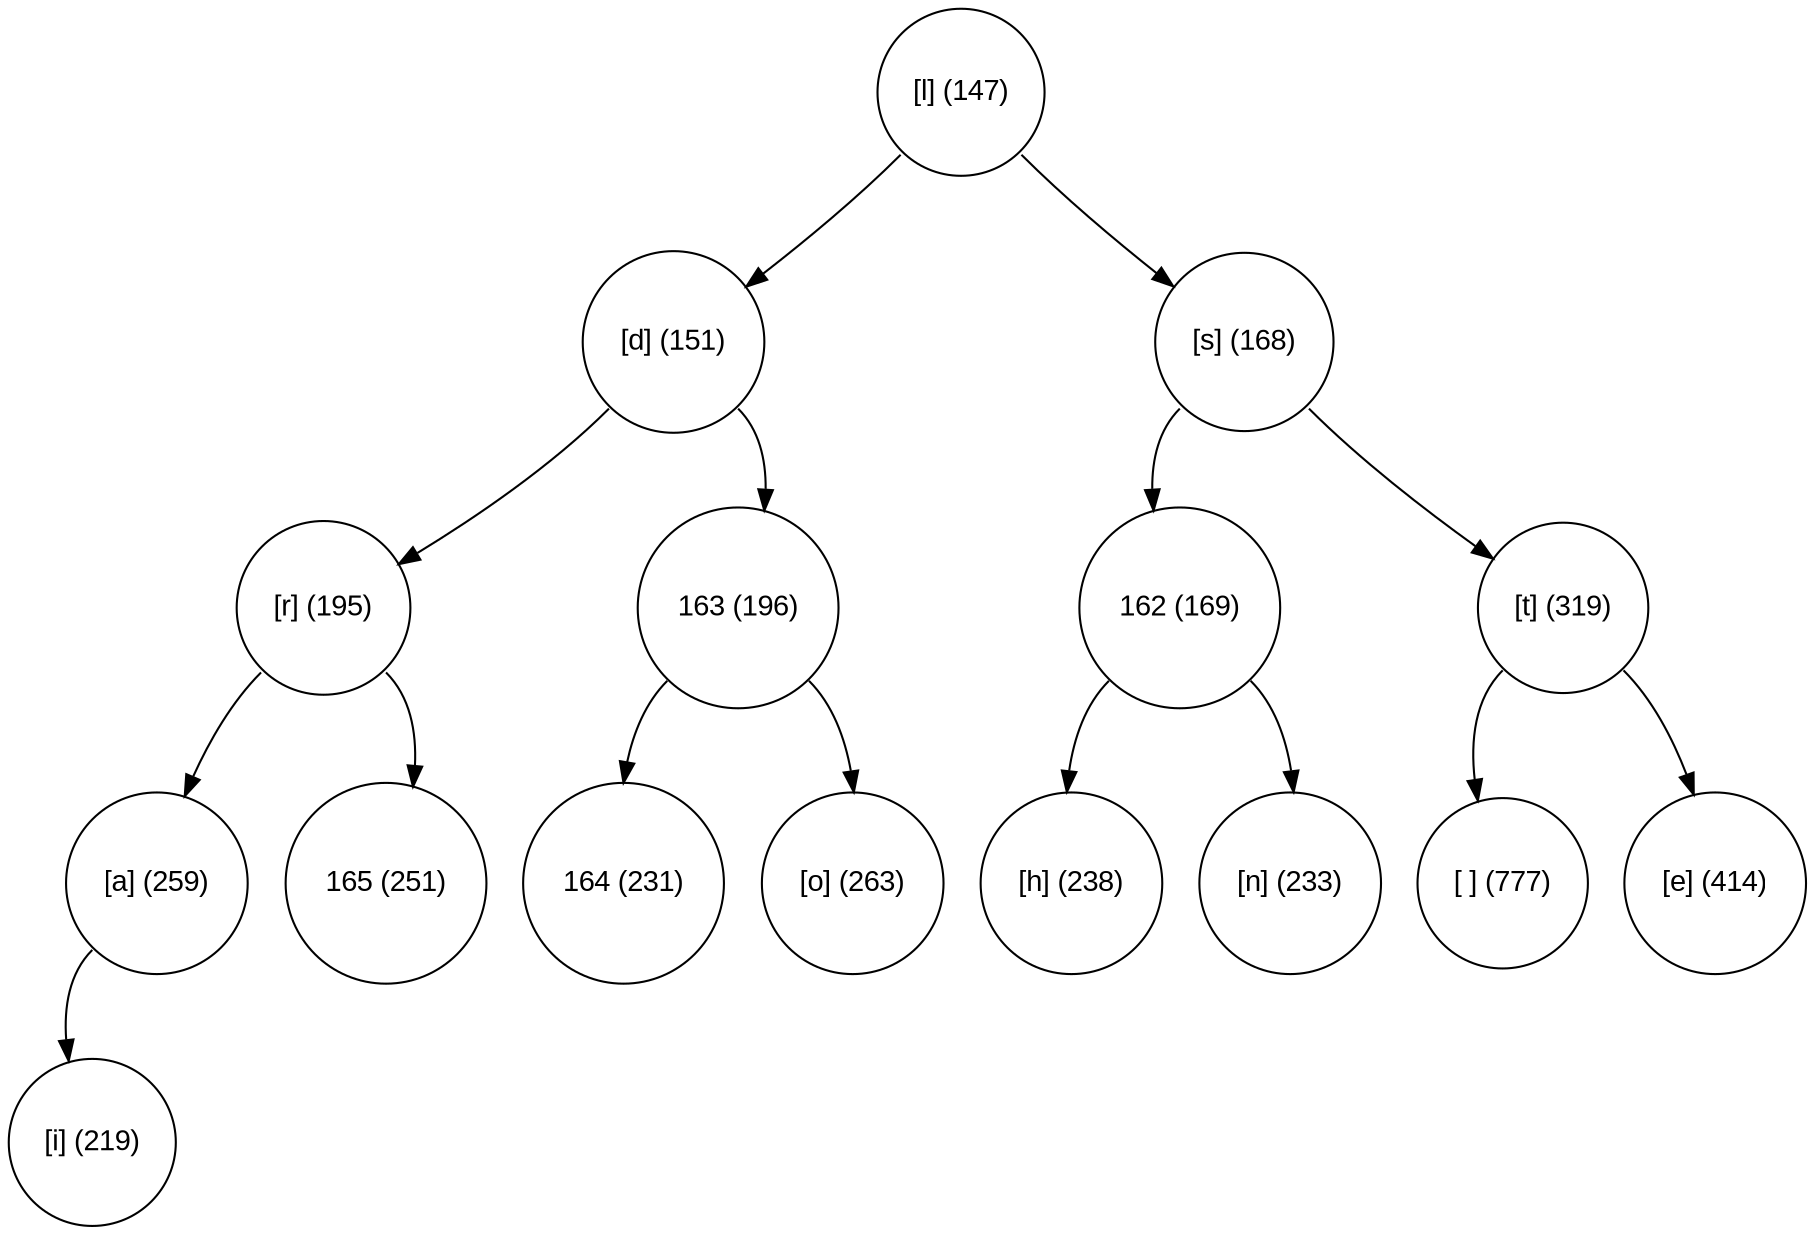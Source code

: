 digraph move_down {
	node [fontname="Arial", shape="circle", width=0.5]; 

	0 [label = "[l] (147)"];
	0:sw -> 1;
	1 [label = "[d] (151)"];
	1:sw -> 3;
	3 [label = "[r] (195)"];
	3:sw -> 7;
	7 [label = "[a] (259)"];
	7:sw -> 15;
	15 [label = "[i] (219)"];
	3:se -> 8;
	8 [label = "165 (251)"];
	1:se -> 4;
	4 [label = "163 (196)"];
	4:sw -> 9;
	9 [label = "164 (231)"];
	4:se -> 10;
	10 [label = "[o] (263)"];
	0:se -> 2;
	2 [label = "[s] (168)"];
	2:sw -> 5;
	5 [label = "162 (169)"];
	5:sw -> 11;
	11 [label = "[h] (238)"];
	5:se -> 12;
	12 [label = "[n] (233)"];
	2:se -> 6;
	6 [label = "[t] (319)"];
	6:sw -> 13;
	13 [label = "[ ] (777)"];
	6:se -> 14;
	14 [label = "[e] (414)"];
}

